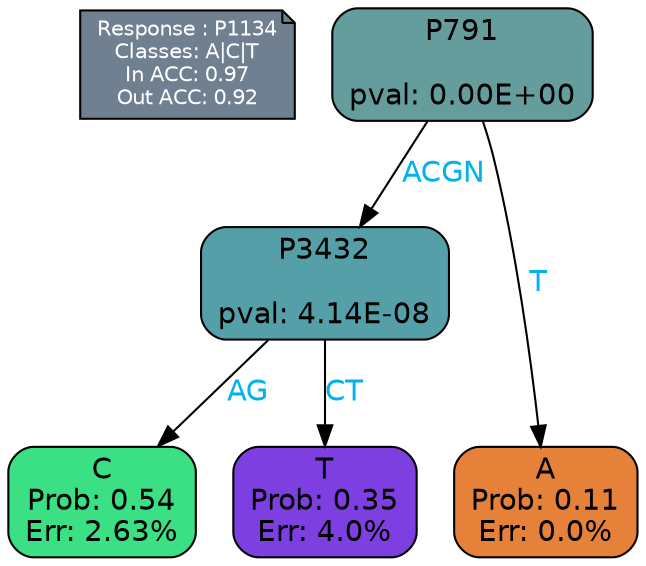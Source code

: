 digraph Tree {
node [shape=box, style="filled, rounded", color="black", fontname=helvetica] ;
graph [ranksep=equally, splines=polylines, bgcolor=transparent, dpi=600] ;
edge [fontname=helvetica] ;
LEGEND [label="Response : P1134
Classes: A|C|T
In ACC: 0.97
Out ACC: 0.92
",shape=note,align=left,style=filled,fillcolor="slategray",fontcolor="white",fontsize=10];1 [label="P791

pval: 0.00E+00", fillcolor="#659d9c"] ;
2 [label="P3432

pval: 4.14E-08", fillcolor="#55a0a8"] ;
3 [label="C
Prob: 0.54
Err: 2.63%", fillcolor="#3ae083"] ;
4 [label="T
Prob: 0.35
Err: 4.0%", fillcolor="#7e3fe1"] ;
5 [label="A
Prob: 0.11
Err: 0.0%", fillcolor="#e58139"] ;
1 -> 2 [label="ACGN",fontcolor=deepskyblue2] ;
1 -> 5 [label="T",fontcolor=deepskyblue2] ;
2 -> 3 [label="AG",fontcolor=deepskyblue2] ;
2 -> 4 [label="CT",fontcolor=deepskyblue2] ;
{rank = same; 3;4;5;}{rank = same; LEGEND;1;}}